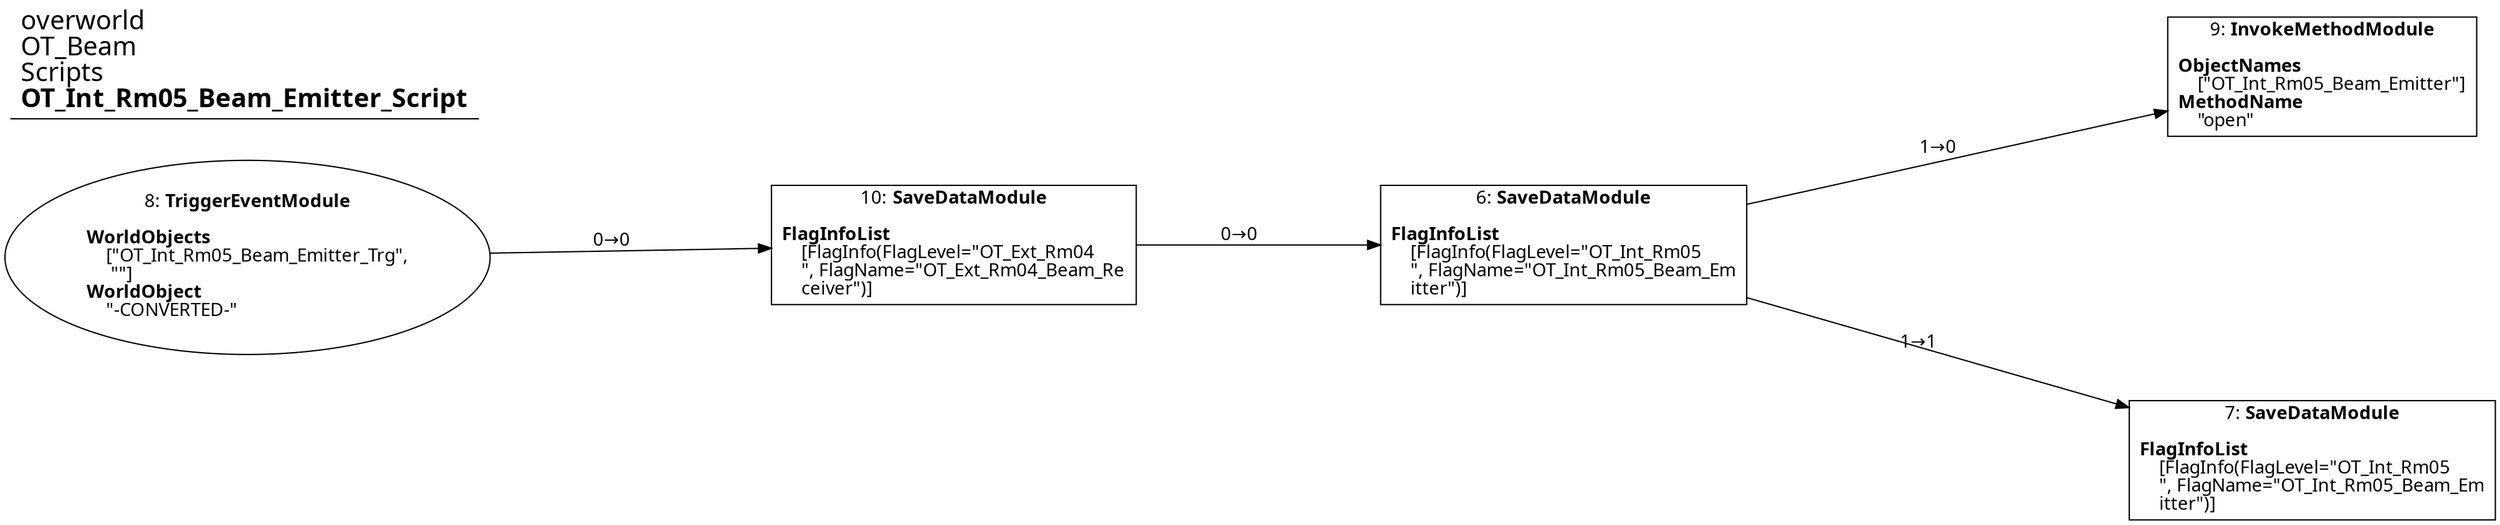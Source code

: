 digraph {
    layout = fdp;
    overlap = prism;
    sep = "+16";
    splines = spline;

    node [ shape = box ];

    graph [ fontname = "Segoe UI" ];
    node [ fontname = "Segoe UI" ];
    edge [ fontname = "Segoe UI" ];

    6 [ label = <6: <b>SaveDataModule</b><br/><br/><b>FlagInfoList</b><br align="left"/>    [FlagInfo(FlagLevel=&quot;OT_Int_Rm05<br align="left"/>    &quot;, FlagName=&quot;OT_Int_Rm05_Beam_Em<br align="left"/>    itter&quot;)]<br align="left"/>> ];
    6 [ pos = "0.31500003,-0.07700001!" ];
    6 -> 7 [ label = "1→1" ];
    6 -> 9 [ label = "1→0" ];

    7 [ label = <7: <b>SaveDataModule</b><br/><br/><b>FlagInfoList</b><br align="left"/>    [FlagInfo(FlagLevel=&quot;OT_Int_Rm05<br align="left"/>    &quot;, FlagName=&quot;OT_Int_Rm05_Beam_Em<br align="left"/>    itter&quot;)]<br align="left"/>> ];
    7 [ pos = "0.61700004,-0.164!" ];

    8 [ label = <8: <b>TriggerEventModule</b><br/><br/><b>WorldObjects</b><br align="left"/>    [&quot;OT_Int_Rm05_Beam_Emitter_Trg&quot;,<br align="left"/>     &quot;&quot;]<br align="left"/><b>WorldObject</b><br align="left"/>    &quot;-CONVERTED-&quot;<br align="left"/>> ];
    8 [ shape = oval ]
    8 [ pos = "-0.216,-0.07700001!" ];
    8 -> 10 [ label = "0→0" ];

    9 [ label = <9: <b>InvokeMethodModule</b><br/><br/><b>ObjectNames</b><br align="left"/>    [&quot;OT_Int_Rm05_Beam_Emitter&quot;]<br align="left"/><b>MethodName</b><br align="left"/>    &quot;open&quot;<br align="left"/>> ];
    9 [ pos = "0.62100005,-0.009000001!" ];

    10 [ label = <10: <b>SaveDataModule</b><br/><br/><b>FlagInfoList</b><br align="left"/>    [FlagInfo(FlagLevel=&quot;OT_Ext_Rm04<br align="left"/>    &quot;, FlagName=&quot;OT_Ext_Rm04_Beam_Re<br align="left"/>    ceiver&quot;)]<br align="left"/>> ];
    10 [ pos = "0.069000006,-0.07700001!" ];
    10 -> 6 [ label = "0→0" ];

    title [ pos = "-0.21700001,-0.008!" ];
    title [ shape = underline ];
    title [ label = <<font point-size="20">overworld<br align="left"/>OT_Beam<br align="left"/>Scripts<br align="left"/><b>OT_Int_Rm05_Beam_Emitter_Script</b><br align="left"/></font>> ];
}
